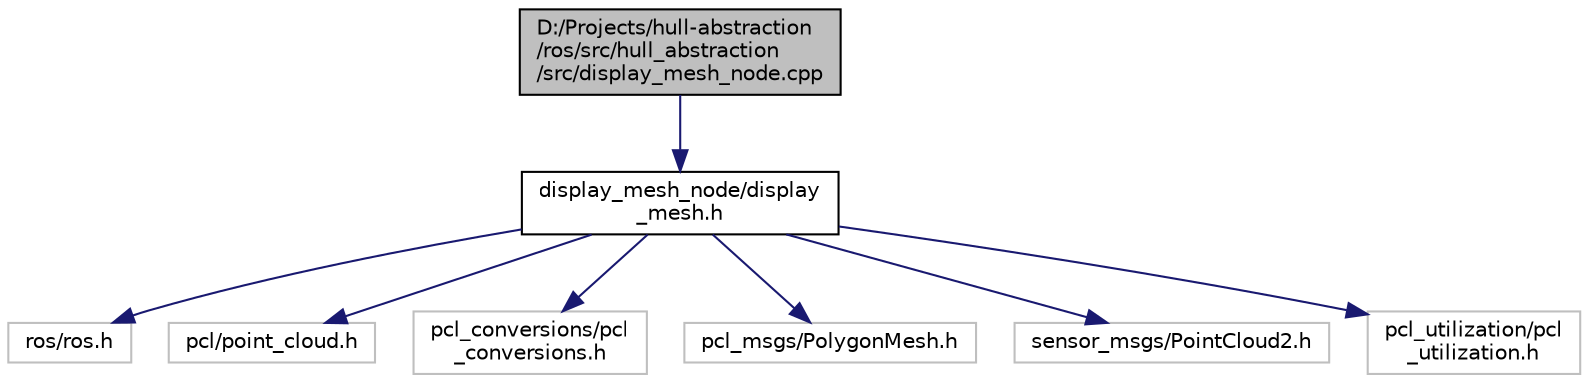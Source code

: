 digraph "D:/Projects/hull-abstraction/ros/src/hull_abstraction/src/display_mesh_node.cpp"
{
 // INTERACTIVE_SVG=YES
 // LATEX_PDF_SIZE
  edge [fontname="Helvetica",fontsize="10",labelfontname="Helvetica",labelfontsize="10"];
  node [fontname="Helvetica",fontsize="10",shape=record];
  Node1 [label="D:/Projects/hull-abstraction\l/ros/src/hull_abstraction\l/src/display_mesh_node.cpp",height=0.2,width=0.4,color="black", fillcolor="grey75", style="filled", fontcolor="black",tooltip=" "];
  Node1 -> Node2 [color="midnightblue",fontsize="10",style="solid",fontname="Helvetica"];
  Node2 [label="display_mesh_node/display\l_mesh.h",height=0.2,width=0.4,color="black", fillcolor="white", style="filled",URL="$display__mesh_8h.html",tooltip="Framework of node for displaying polygon meshes."];
  Node2 -> Node3 [color="midnightblue",fontsize="10",style="solid",fontname="Helvetica"];
  Node3 [label="ros/ros.h",height=0.2,width=0.4,color="grey75", fillcolor="white", style="filled",tooltip=" "];
  Node2 -> Node4 [color="midnightblue",fontsize="10",style="solid",fontname="Helvetica"];
  Node4 [label="pcl/point_cloud.h",height=0.2,width=0.4,color="grey75", fillcolor="white", style="filled",tooltip=" "];
  Node2 -> Node5 [color="midnightblue",fontsize="10",style="solid",fontname="Helvetica"];
  Node5 [label="pcl_conversions/pcl\l_conversions.h",height=0.2,width=0.4,color="grey75", fillcolor="white", style="filled",tooltip=" "];
  Node2 -> Node6 [color="midnightblue",fontsize="10",style="solid",fontname="Helvetica"];
  Node6 [label="pcl_msgs/PolygonMesh.h",height=0.2,width=0.4,color="grey75", fillcolor="white", style="filled",tooltip=" "];
  Node2 -> Node7 [color="midnightblue",fontsize="10",style="solid",fontname="Helvetica"];
  Node7 [label="sensor_msgs/PointCloud2.h",height=0.2,width=0.4,color="grey75", fillcolor="white", style="filled",tooltip=" "];
  Node2 -> Node8 [color="midnightblue",fontsize="10",style="solid",fontname="Helvetica"];
  Node8 [label="pcl_utilization/pcl\l_utilization.h",height=0.2,width=0.4,color="grey75", fillcolor="white", style="filled",tooltip=" "];
}
